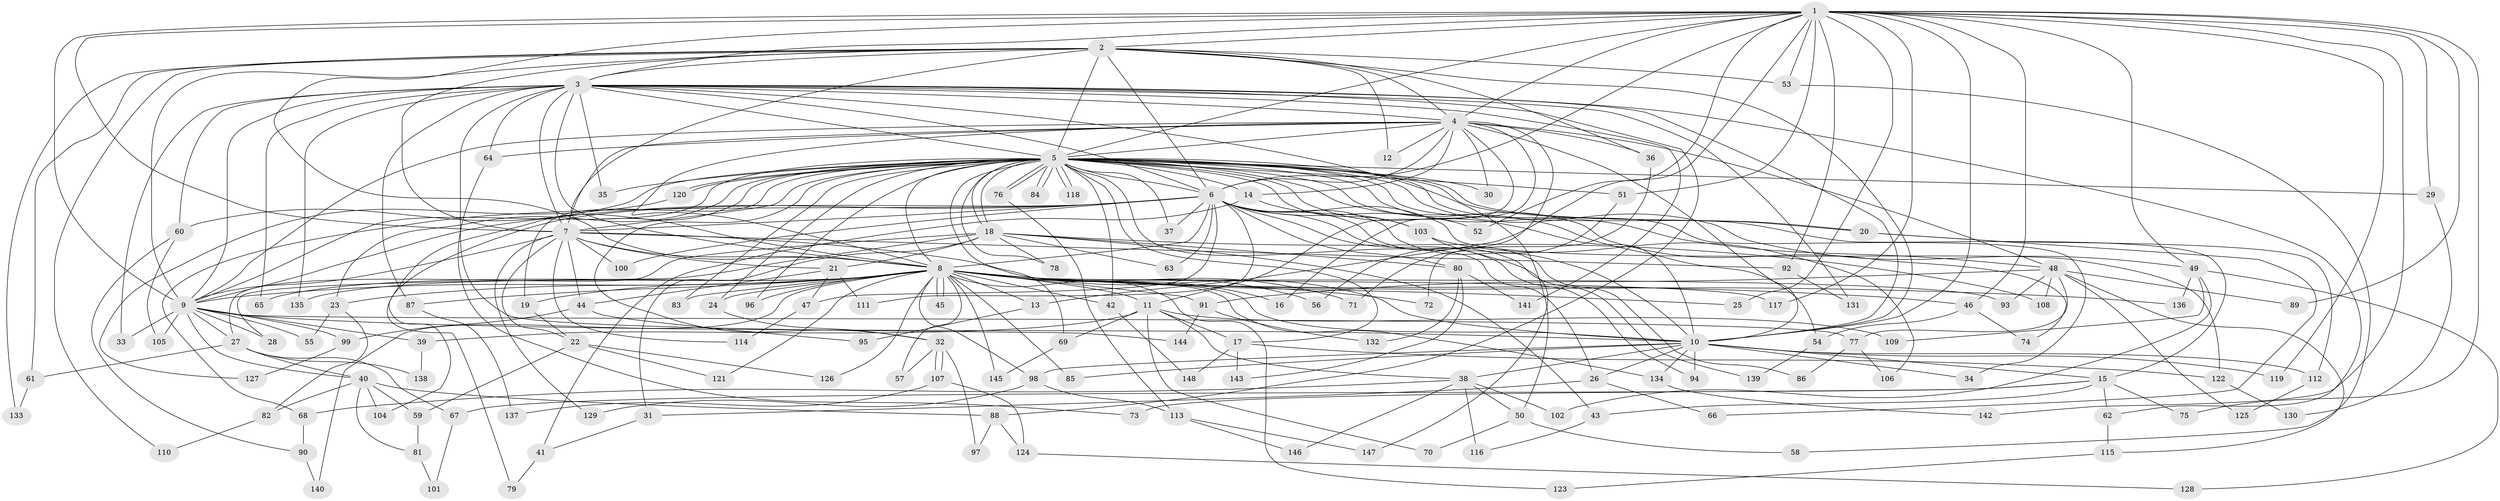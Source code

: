 // coarse degree distribution, {22: 0.022727272727272728, 14: 0.022727272727272728, 33: 0.022727272727272728, 12: 0.022727272727272728, 11: 0.045454545454545456, 18: 0.022727272727272728, 6: 0.06818181818181818, 2: 0.45454545454545453, 3: 0.1590909090909091, 5: 0.022727272727272728, 4: 0.06818181818181818, 8: 0.045454545454545456, 1: 0.022727272727272728}
// Generated by graph-tools (version 1.1) at 2025/17/03/04/25 18:17:33]
// undirected, 148 vertices, 321 edges
graph export_dot {
graph [start="1"]
  node [color=gray90,style=filled];
  1;
  2;
  3;
  4;
  5;
  6;
  7;
  8;
  9;
  10;
  11;
  12;
  13;
  14;
  15;
  16;
  17;
  18;
  19;
  20;
  21;
  22;
  23;
  24;
  25;
  26;
  27;
  28;
  29;
  30;
  31;
  32;
  33;
  34;
  35;
  36;
  37;
  38;
  39;
  40;
  41;
  42;
  43;
  44;
  45;
  46;
  47;
  48;
  49;
  50;
  51;
  52;
  53;
  54;
  55;
  56;
  57;
  58;
  59;
  60;
  61;
  62;
  63;
  64;
  65;
  66;
  67;
  68;
  69;
  70;
  71;
  72;
  73;
  74;
  75;
  76;
  77;
  78;
  79;
  80;
  81;
  82;
  83;
  84;
  85;
  86;
  87;
  88;
  89;
  90;
  91;
  92;
  93;
  94;
  95;
  96;
  97;
  98;
  99;
  100;
  101;
  102;
  103;
  104;
  105;
  106;
  107;
  108;
  109;
  110;
  111;
  112;
  113;
  114;
  115;
  116;
  117;
  118;
  119;
  120;
  121;
  122;
  123;
  124;
  125;
  126;
  127;
  128;
  129;
  130;
  131;
  132;
  133;
  134;
  135;
  136;
  137;
  138;
  139;
  140;
  141;
  142;
  143;
  144;
  145;
  146;
  147;
  148;
  1 -- 2;
  1 -- 3;
  1 -- 4;
  1 -- 5;
  1 -- 6;
  1 -- 7;
  1 -- 8;
  1 -- 9;
  1 -- 10;
  1 -- 13;
  1 -- 25;
  1 -- 29;
  1 -- 46;
  1 -- 49;
  1 -- 51;
  1 -- 52;
  1 -- 53;
  1 -- 75;
  1 -- 89;
  1 -- 92;
  1 -- 117;
  1 -- 119;
  1 -- 142;
  2 -- 3;
  2 -- 4;
  2 -- 5;
  2 -- 6;
  2 -- 7;
  2 -- 8;
  2 -- 9;
  2 -- 10;
  2 -- 12;
  2 -- 36;
  2 -- 53;
  2 -- 61;
  2 -- 110;
  2 -- 133;
  3 -- 4;
  3 -- 5;
  3 -- 6;
  3 -- 7;
  3 -- 8;
  3 -- 9;
  3 -- 10;
  3 -- 33;
  3 -- 35;
  3 -- 50;
  3 -- 60;
  3 -- 62;
  3 -- 64;
  3 -- 65;
  3 -- 87;
  3 -- 88;
  3 -- 131;
  3 -- 135;
  3 -- 141;
  3 -- 144;
  4 -- 5;
  4 -- 6;
  4 -- 7;
  4 -- 8;
  4 -- 9;
  4 -- 10;
  4 -- 11;
  4 -- 12;
  4 -- 14;
  4 -- 16;
  4 -- 30;
  4 -- 36;
  4 -- 48;
  4 -- 56;
  4 -- 64;
  5 -- 6;
  5 -- 7;
  5 -- 8;
  5 -- 9;
  5 -- 10;
  5 -- 14;
  5 -- 15;
  5 -- 17;
  5 -- 18;
  5 -- 18;
  5 -- 19;
  5 -- 20;
  5 -- 20;
  5 -- 23;
  5 -- 24;
  5 -- 26;
  5 -- 29;
  5 -- 30;
  5 -- 32;
  5 -- 34;
  5 -- 35;
  5 -- 37;
  5 -- 42;
  5 -- 48;
  5 -- 49;
  5 -- 51;
  5 -- 54;
  5 -- 60;
  5 -- 69;
  5 -- 74;
  5 -- 76;
  5 -- 76;
  5 -- 78;
  5 -- 79;
  5 -- 83;
  5 -- 84;
  5 -- 84;
  5 -- 96;
  5 -- 103;
  5 -- 118;
  5 -- 118;
  5 -- 120;
  5 -- 120;
  6 -- 7;
  6 -- 8;
  6 -- 9;
  6 -- 10;
  6 -- 37;
  6 -- 47;
  6 -- 52;
  6 -- 63;
  6 -- 68;
  6 -- 80;
  6 -- 86;
  6 -- 94;
  6 -- 100;
  6 -- 104;
  6 -- 111;
  6 -- 122;
  6 -- 139;
  7 -- 8;
  7 -- 9;
  7 -- 10;
  7 -- 21;
  7 -- 22;
  7 -- 44;
  7 -- 92;
  7 -- 100;
  7 -- 114;
  7 -- 129;
  8 -- 9;
  8 -- 10;
  8 -- 11;
  8 -- 13;
  8 -- 16;
  8 -- 19;
  8 -- 23;
  8 -- 24;
  8 -- 25;
  8 -- 42;
  8 -- 45;
  8 -- 45;
  8 -- 46;
  8 -- 56;
  8 -- 57;
  8 -- 65;
  8 -- 71;
  8 -- 72;
  8 -- 83;
  8 -- 85;
  8 -- 87;
  8 -- 91;
  8 -- 93;
  8 -- 96;
  8 -- 98;
  8 -- 117;
  8 -- 121;
  8 -- 123;
  8 -- 126;
  8 -- 134;
  8 -- 135;
  8 -- 136;
  8 -- 140;
  8 -- 145;
  9 -- 10;
  9 -- 27;
  9 -- 28;
  9 -- 33;
  9 -- 39;
  9 -- 40;
  9 -- 55;
  9 -- 77;
  9 -- 99;
  9 -- 105;
  10 -- 15;
  10 -- 26;
  10 -- 34;
  10 -- 38;
  10 -- 85;
  10 -- 94;
  10 -- 98;
  10 -- 112;
  10 -- 119;
  10 -- 134;
  11 -- 17;
  11 -- 38;
  11 -- 39;
  11 -- 69;
  11 -- 70;
  11 -- 109;
  13 -- 95;
  14 -- 41;
  14 -- 103;
  15 -- 43;
  15 -- 62;
  15 -- 67;
  15 -- 73;
  15 -- 75;
  17 -- 122;
  17 -- 143;
  17 -- 148;
  18 -- 21;
  18 -- 27;
  18 -- 28;
  18 -- 31;
  18 -- 43;
  18 -- 63;
  18 -- 78;
  18 -- 80;
  18 -- 108;
  19 -- 22;
  20 -- 66;
  20 -- 112;
  21 -- 44;
  21 -- 47;
  21 -- 111;
  22 -- 59;
  22 -- 121;
  22 -- 126;
  23 -- 55;
  23 -- 82;
  24 -- 32;
  26 -- 31;
  26 -- 66;
  27 -- 40;
  27 -- 61;
  27 -- 67;
  27 -- 138;
  29 -- 130;
  31 -- 41;
  32 -- 57;
  32 -- 97;
  32 -- 107;
  32 -- 107;
  36 -- 72;
  38 -- 50;
  38 -- 68;
  38 -- 102;
  38 -- 116;
  38 -- 146;
  39 -- 138;
  40 -- 59;
  40 -- 81;
  40 -- 82;
  40 -- 88;
  40 -- 104;
  41 -- 79;
  42 -- 148;
  43 -- 116;
  44 -- 95;
  44 -- 99;
  46 -- 54;
  46 -- 74;
  47 -- 114;
  48 -- 77;
  48 -- 89;
  48 -- 91;
  48 -- 93;
  48 -- 108;
  48 -- 115;
  48 -- 125;
  49 -- 102;
  49 -- 109;
  49 -- 128;
  49 -- 136;
  50 -- 58;
  50 -- 70;
  51 -- 71;
  53 -- 58;
  54 -- 139;
  59 -- 81;
  60 -- 90;
  60 -- 105;
  61 -- 133;
  62 -- 115;
  64 -- 73;
  67 -- 101;
  68 -- 90;
  69 -- 145;
  76 -- 113;
  77 -- 86;
  77 -- 106;
  80 -- 132;
  80 -- 141;
  80 -- 143;
  81 -- 101;
  82 -- 110;
  87 -- 137;
  88 -- 97;
  88 -- 124;
  90 -- 140;
  91 -- 132;
  91 -- 144;
  92 -- 131;
  98 -- 113;
  98 -- 129;
  99 -- 127;
  103 -- 106;
  103 -- 147;
  107 -- 124;
  107 -- 137;
  112 -- 125;
  113 -- 146;
  113 -- 147;
  115 -- 123;
  120 -- 127;
  122 -- 130;
  124 -- 128;
  134 -- 142;
}
